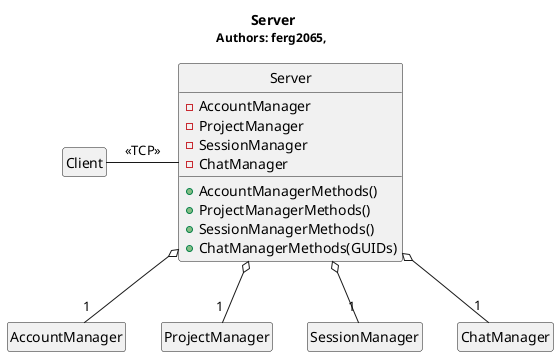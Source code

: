 @startuml
hide circle
hide empty members

Title <b>Server</b>\n<size:12>Authors: ferg2065, </size>

class "Client" as sq
class "Server" as sqs{
	-AccountManager
	-ProjectManager
	-SessionManager
	-ChatManager
	+AccountManagerMethods()
	+ProjectManagerMethods()
	+SessionManagerMethods()
	+ChatManagerMethods(GUIDs)
	}
class "AccountManager" as sqs_ua_m
class "ProjectManager" as sqs_pr_m
class "SessionManager" as sqs_se_m
class "ChatManager" as sqs_ch_m

sq -right- sqs : <<TCP>>

sqs o-- "1" sqs_pr_m 
sqs o-- "1" sqs_ua_m
sqs o-- "1" sqs_se_m
sqs o-- "1" sqs_ch_m









@enduml